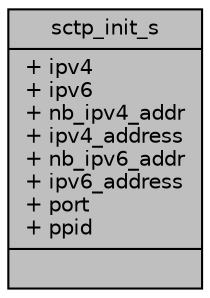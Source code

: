 digraph "sctp_init_s"
{
 // LATEX_PDF_SIZE
  edge [fontname="Helvetica",fontsize="10",labelfontname="Helvetica",labelfontsize="10"];
  node [fontname="Helvetica",fontsize="10",shape=record];
  Node1 [label="{sctp_init_s\n|+ ipv4\l+ ipv6\l+ nb_ipv4_addr\l+ ipv4_address\l+ nb_ipv6_addr\l+ ipv6_address\l+ port\l+ ppid\l|}",height=0.2,width=0.4,color="black", fillcolor="grey75", style="filled", fontcolor="black",tooltip=" "];
}

